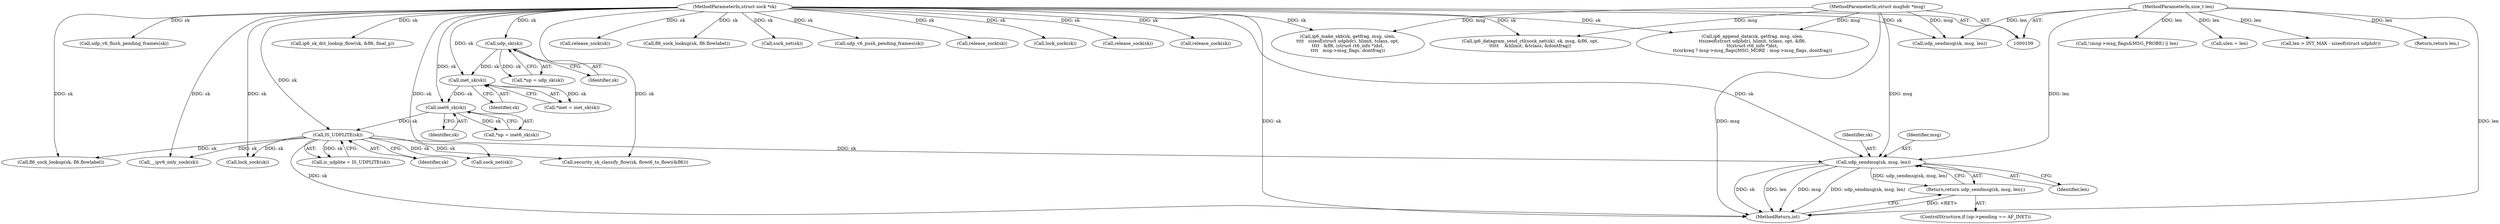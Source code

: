 digraph "0_linux_45f6fad84cc305103b28d73482b344d7f5b76f39_18@pointer" {
"1000335" [label="(Call,udp_sendmsg(sk, msg, len))"];
"1000188" [label="(Call,IS_UDPLITE(sk))"];
"1000128" [label="(Call,inet6_sk(sk))"];
"1000123" [label="(Call,inet_sk(sk))"];
"1000118" [label="(Call,udp_sk(sk))"];
"1000110" [label="(MethodParameterIn,struct sock *sk)"];
"1000111" [label="(MethodParameterIn,struct msghdr *msg)"];
"1000112" [label="(MethodParameterIn,size_t len)"];
"1000334" [label="(Return,return udp_sendmsg(sk, msg, len);)"];
"1000129" [label="(Identifier,sk)"];
"1000116" [label="(Call,*up = udp_sk(sk))"];
"1000771" [label="(Call,security_sk_classify_flow(sk, flowi6_to_flowi(&fl6)))"];
"1000376" [label="(Call,release_sock(sk))"];
"1000123" [label="(Call,inet_sk(sk))"];
"1000118" [label="(Call,udp_sk(sk))"];
"1000620" [label="(Call,fl6_sock_lookup(sk, fl6.flowlabel))"];
"1001011" [label="(Call,sock_net(sk))"];
"1000186" [label="(Call,is_udplite = IS_UDPLITE(sk))"];
"1000128" [label="(Call,inet6_sk(sk))"];
"1000939" [label="(Call,udp_v6_push_pending_frames(sk))"];
"1000324" [label="(Call,udp_sendmsg(sk, msg, len))"];
"1001021" [label="(Call,!(msg->msg_flags&MSG_PROBE) || len)"];
"1000338" [label="(Identifier,len)"];
"1000119" [label="(Identifier,sk)"];
"1000385" [label="(Call,release_sock(sk))"];
"1000334" [label="(Return,return udp_sendmsg(sk, msg, len);)"];
"1000864" [label="(Call,lock_sock(sk))"];
"1000188" [label="(Call,IS_UDPLITE(sk))"];
"1000872" [label="(Call,release_sock(sk))"];
"1000337" [label="(Identifier,msg)"];
"1000124" [label="(Identifier,sk)"];
"1000121" [label="(Call,*inet = inet_sk(sk))"];
"1000967" [label="(Call,release_sock(sk))"];
"1000126" [label="(Call,*np = inet6_sk(sk))"];
"1000150" [label="(Call,ulen = len)"];
"1000189" [label="(Identifier,sk)"];
"1000586" [label="(Call,sock_net(sk))"];
"1000830" [label="(Call,ip6_make_skb(sk, getfrag, msg, ulen,\n\t\t\t\t   sizeof(struct udphdr), hlimit, tclass, opt,\n\t\t\t\t   &fl6, (struct rt6_info *)dst,\n\t\t\t\t   msg->msg_flags, dontfrag))"];
"1000112" [label="(MethodParameterIn,size_t len)"];
"1000340" [label="(Call,len > INT_MAX - sizeof(struct udphdr))"];
"1000445" [label="(Call,fl6_sock_lookup(sk, fl6.flowlabel))"];
"1000931" [label="(Call,udp_v6_flush_pending_frames(sk))"];
"1000585" [label="(Call,ip6_datagram_send_ctl(sock_net(sk), sk, msg, &fl6, opt,\n\t\t\t\t\t    &hlimit, &tclass, &dontfrag))"];
"1000903" [label="(Call,ip6_append_data(sk, getfrag, msg, ulen,\n\t\tsizeof(struct udphdr), hlimit, tclass, opt, &fl6,\n\t\t(struct rt6_info *)dst,\n\t\tcorkreq ? msg->msg_flags|MSG_MORE : msg->msg_flags, dontfrag))"];
"1000328" [label="(ControlStructure,if (up->pending == AF_INET))"];
"1000335" [label="(Call,udp_sendmsg(sk, msg, len))"];
"1000318" [label="(Call,__ipv6_only_sock(sk))"];
"1000360" [label="(Call,lock_sock(sk))"];
"1000111" [label="(MethodParameterIn,struct msghdr *msg)"];
"1000110" [label="(MethodParameterIn,struct sock *sk)"];
"1000993" [label="(Return,return len;)"];
"1001034" [label="(MethodReturn,int)"];
"1000778" [label="(Call,ip6_sk_dst_lookup_flow(sk, &fl6, final_p))"];
"1000336" [label="(Identifier,sk)"];
"1000335" -> "1000334"  [label="AST: "];
"1000335" -> "1000338"  [label="CFG: "];
"1000336" -> "1000335"  [label="AST: "];
"1000337" -> "1000335"  [label="AST: "];
"1000338" -> "1000335"  [label="AST: "];
"1000334" -> "1000335"  [label="CFG: "];
"1000335" -> "1001034"  [label="DDG: sk"];
"1000335" -> "1001034"  [label="DDG: len"];
"1000335" -> "1001034"  [label="DDG: msg"];
"1000335" -> "1001034"  [label="DDG: udp_sendmsg(sk, msg, len)"];
"1000335" -> "1000334"  [label="DDG: udp_sendmsg(sk, msg, len)"];
"1000188" -> "1000335"  [label="DDG: sk"];
"1000110" -> "1000335"  [label="DDG: sk"];
"1000111" -> "1000335"  [label="DDG: msg"];
"1000112" -> "1000335"  [label="DDG: len"];
"1000188" -> "1000186"  [label="AST: "];
"1000188" -> "1000189"  [label="CFG: "];
"1000189" -> "1000188"  [label="AST: "];
"1000186" -> "1000188"  [label="CFG: "];
"1000188" -> "1001034"  [label="DDG: sk"];
"1000188" -> "1000186"  [label="DDG: sk"];
"1000128" -> "1000188"  [label="DDG: sk"];
"1000110" -> "1000188"  [label="DDG: sk"];
"1000188" -> "1000318"  [label="DDG: sk"];
"1000188" -> "1000360"  [label="DDG: sk"];
"1000188" -> "1000445"  [label="DDG: sk"];
"1000188" -> "1000586"  [label="DDG: sk"];
"1000188" -> "1000771"  [label="DDG: sk"];
"1000128" -> "1000126"  [label="AST: "];
"1000128" -> "1000129"  [label="CFG: "];
"1000129" -> "1000128"  [label="AST: "];
"1000126" -> "1000128"  [label="CFG: "];
"1000128" -> "1000126"  [label="DDG: sk"];
"1000123" -> "1000128"  [label="DDG: sk"];
"1000110" -> "1000128"  [label="DDG: sk"];
"1000123" -> "1000121"  [label="AST: "];
"1000123" -> "1000124"  [label="CFG: "];
"1000124" -> "1000123"  [label="AST: "];
"1000121" -> "1000123"  [label="CFG: "];
"1000123" -> "1000121"  [label="DDG: sk"];
"1000118" -> "1000123"  [label="DDG: sk"];
"1000110" -> "1000123"  [label="DDG: sk"];
"1000118" -> "1000116"  [label="AST: "];
"1000118" -> "1000119"  [label="CFG: "];
"1000119" -> "1000118"  [label="AST: "];
"1000116" -> "1000118"  [label="CFG: "];
"1000118" -> "1000116"  [label="DDG: sk"];
"1000110" -> "1000118"  [label="DDG: sk"];
"1000110" -> "1000109"  [label="AST: "];
"1000110" -> "1001034"  [label="DDG: sk"];
"1000110" -> "1000318"  [label="DDG: sk"];
"1000110" -> "1000324"  [label="DDG: sk"];
"1000110" -> "1000360"  [label="DDG: sk"];
"1000110" -> "1000376"  [label="DDG: sk"];
"1000110" -> "1000385"  [label="DDG: sk"];
"1000110" -> "1000445"  [label="DDG: sk"];
"1000110" -> "1000586"  [label="DDG: sk"];
"1000110" -> "1000585"  [label="DDG: sk"];
"1000110" -> "1000620"  [label="DDG: sk"];
"1000110" -> "1000771"  [label="DDG: sk"];
"1000110" -> "1000778"  [label="DDG: sk"];
"1000110" -> "1000830"  [label="DDG: sk"];
"1000110" -> "1000864"  [label="DDG: sk"];
"1000110" -> "1000872"  [label="DDG: sk"];
"1000110" -> "1000903"  [label="DDG: sk"];
"1000110" -> "1000931"  [label="DDG: sk"];
"1000110" -> "1000939"  [label="DDG: sk"];
"1000110" -> "1000967"  [label="DDG: sk"];
"1000110" -> "1001011"  [label="DDG: sk"];
"1000111" -> "1000109"  [label="AST: "];
"1000111" -> "1001034"  [label="DDG: msg"];
"1000111" -> "1000324"  [label="DDG: msg"];
"1000111" -> "1000585"  [label="DDG: msg"];
"1000111" -> "1000830"  [label="DDG: msg"];
"1000111" -> "1000903"  [label="DDG: msg"];
"1000112" -> "1000109"  [label="AST: "];
"1000112" -> "1001034"  [label="DDG: len"];
"1000112" -> "1000150"  [label="DDG: len"];
"1000112" -> "1000324"  [label="DDG: len"];
"1000112" -> "1000340"  [label="DDG: len"];
"1000112" -> "1000993"  [label="DDG: len"];
"1000112" -> "1001021"  [label="DDG: len"];
"1000334" -> "1000328"  [label="AST: "];
"1001034" -> "1000334"  [label="CFG: "];
"1000334" -> "1001034"  [label="DDG: <RET>"];
}
